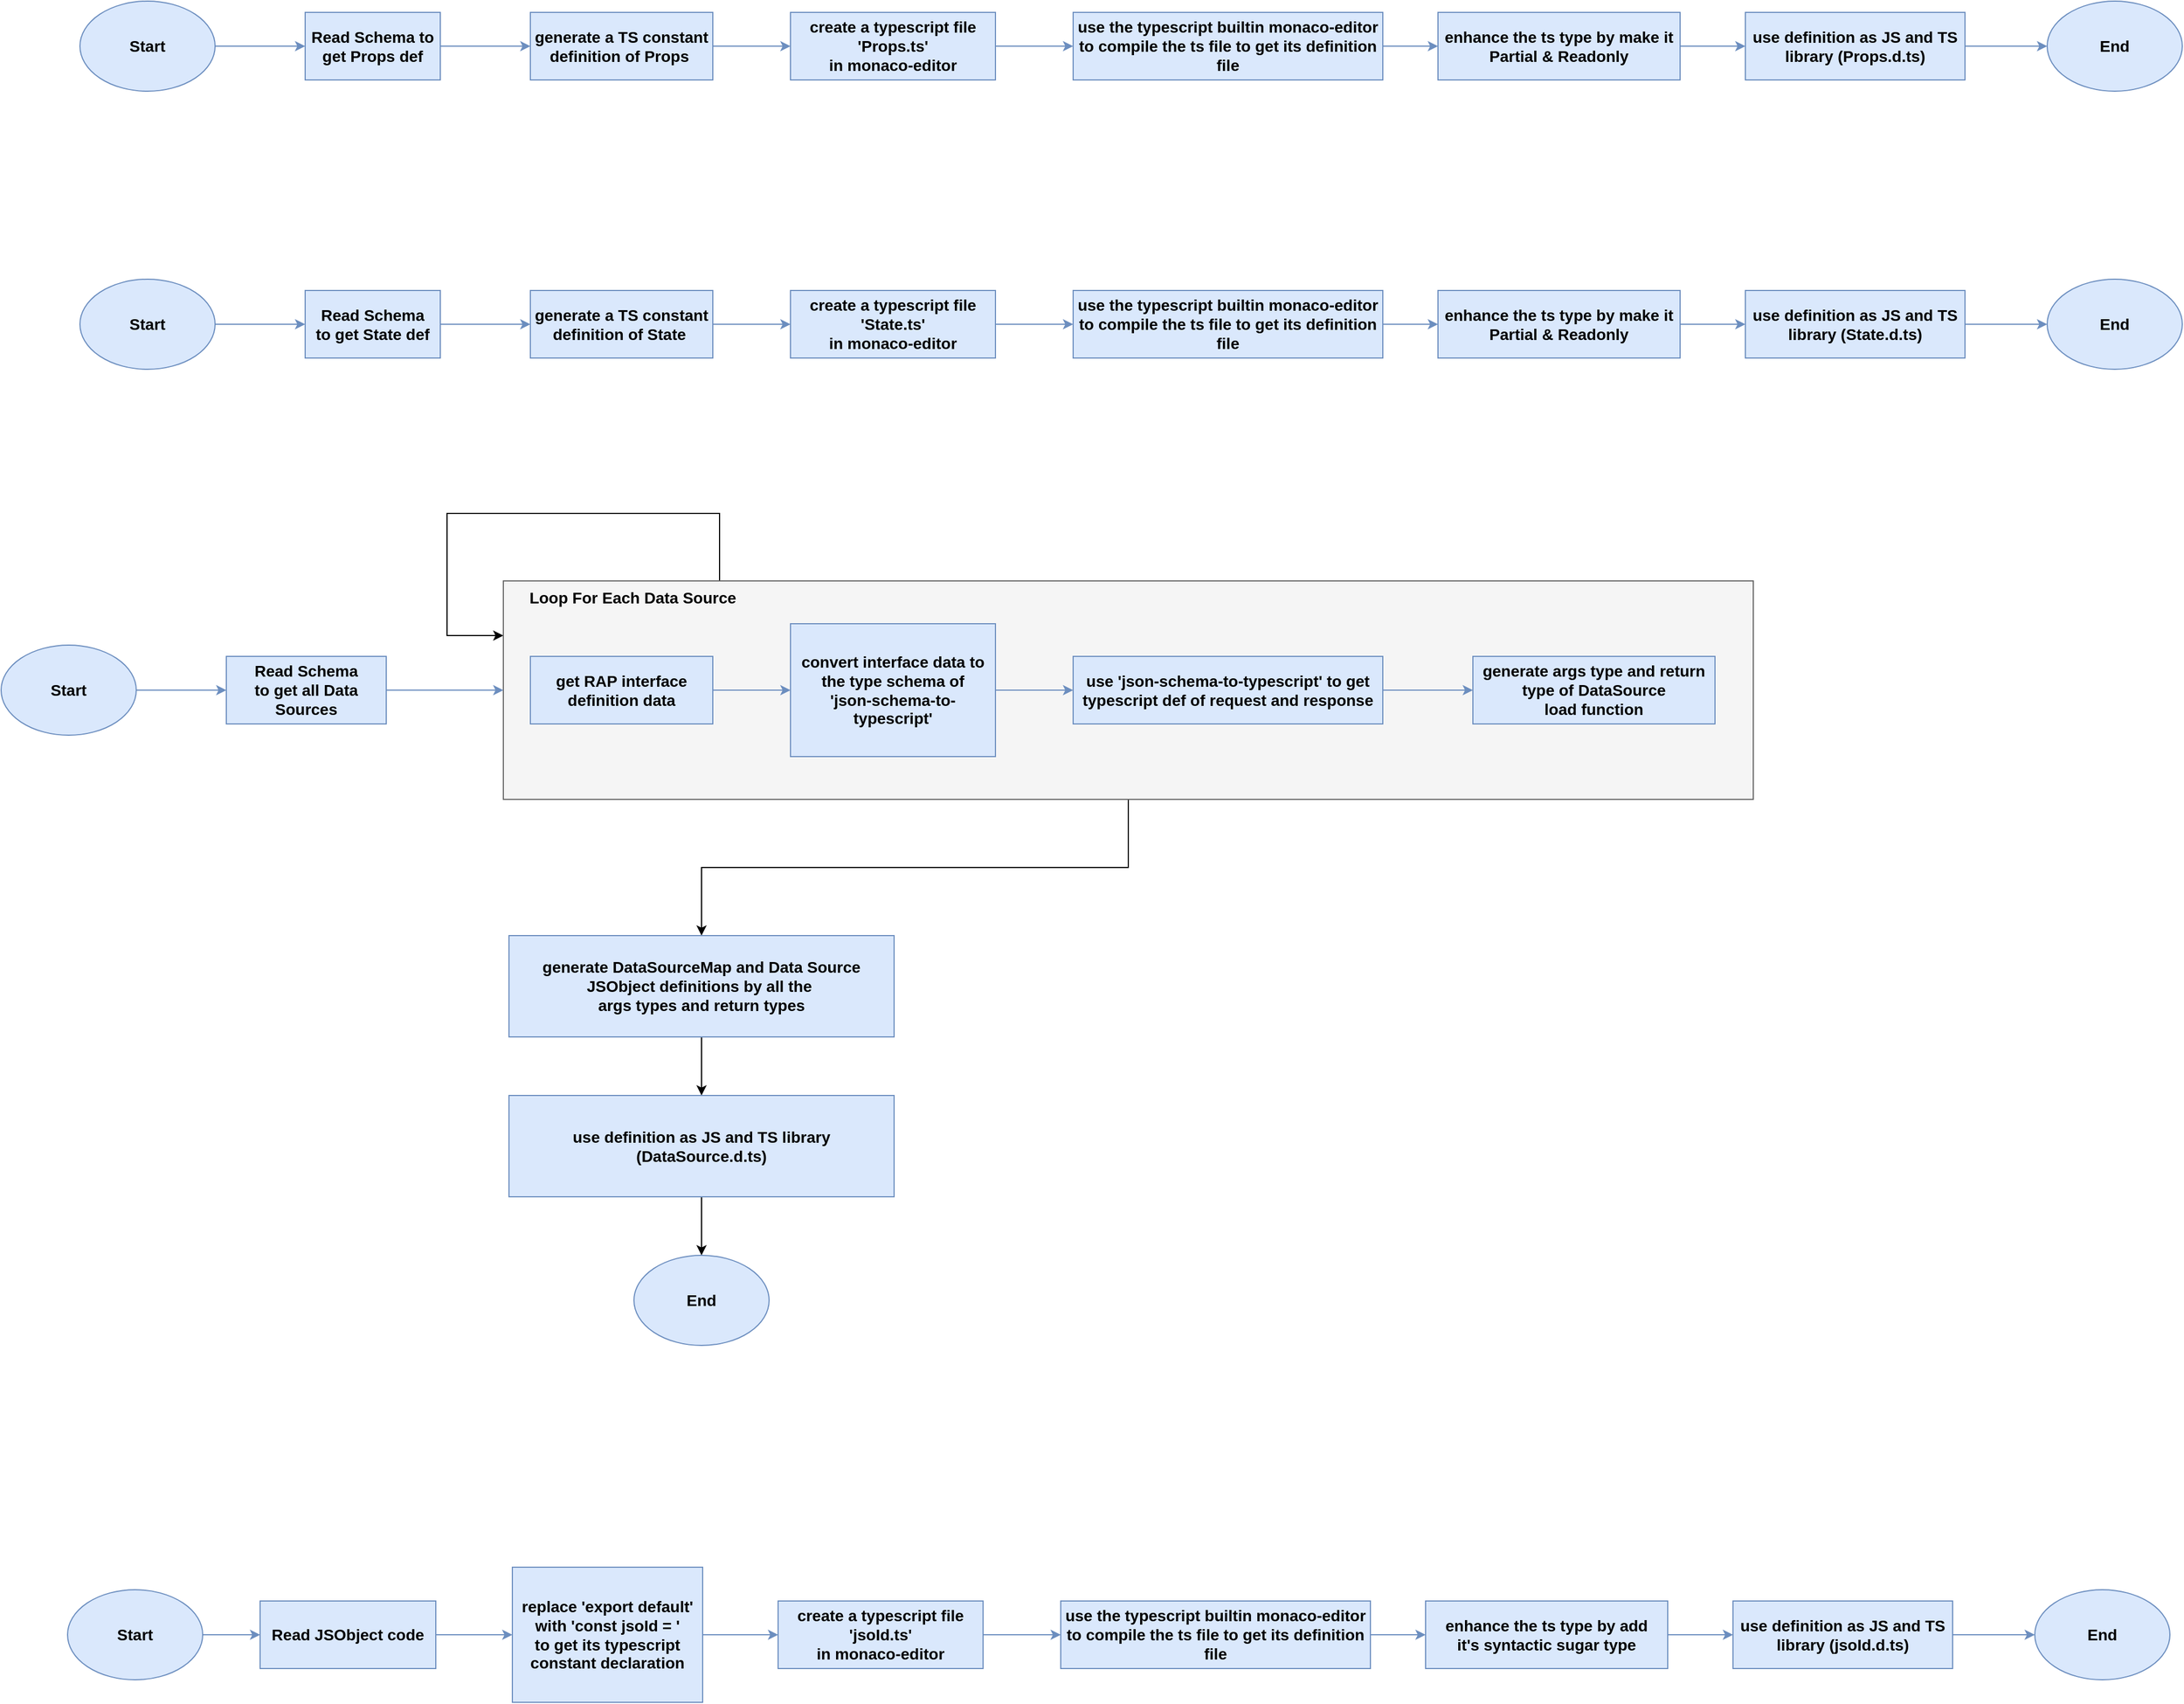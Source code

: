 <mxfile version="22.1.11" type="github">
  <diagram name="第 1 页" id="foYGR9R7QBZYM_IOSINY">
    <mxGraphModel dx="1660" dy="1055" grid="0" gridSize="10" guides="1" tooltips="1" connect="1" arrows="1" fold="1" page="0" pageScale="1" pageWidth="827" pageHeight="1169" math="0" shadow="0">
      <root>
        <mxCell id="0" />
        <mxCell id="1" parent="0" />
        <mxCell id="4FnhvvI2vXlfCGd2GcOM-49" style="edgeStyle=orthogonalEdgeStyle;rounded=0;orthogonalLoop=1;jettySize=auto;html=1;entryX=0;entryY=0.25;entryDx=0;entryDy=0;" edge="1" parent="1" source="4FnhvvI2vXlfCGd2GcOM-47" target="4FnhvvI2vXlfCGd2GcOM-47">
          <mxGeometry relative="1" as="geometry">
            <mxPoint x="1562" y="802" as="targetPoint" />
            <Array as="points">
              <mxPoint x="1069" y="744" />
              <mxPoint x="827" y="744" />
              <mxPoint x="827" y="853" />
            </Array>
          </mxGeometry>
        </mxCell>
        <mxCell id="4FnhvvI2vXlfCGd2GcOM-55" style="edgeStyle=orthogonalEdgeStyle;rounded=0;orthogonalLoop=1;jettySize=auto;html=1;" edge="1" parent="1" source="4FnhvvI2vXlfCGd2GcOM-47" target="4FnhvvI2vXlfCGd2GcOM-46">
          <mxGeometry relative="1" as="geometry" />
        </mxCell>
        <mxCell id="4FnhvvI2vXlfCGd2GcOM-47" value="" style="rounded=0;whiteSpace=wrap;html=1;fillColor=#f5f5f5;fontColor=#333333;strokeColor=#666666;" vertex="1" parent="1">
          <mxGeometry x="877" y="804" width="1110" height="194" as="geometry" />
        </mxCell>
        <mxCell id="4FnhvvI2vXlfCGd2GcOM-3" value="" style="edgeStyle=orthogonalEdgeStyle;rounded=0;orthogonalLoop=1;jettySize=auto;html=1;fontSize=14;fillColor=#dae8fc;strokeColor=#6c8ebf;fontStyle=1" edge="1" parent="1" source="4FnhvvI2vXlfCGd2GcOM-1" target="4FnhvvI2vXlfCGd2GcOM-2">
          <mxGeometry relative="1" as="geometry" />
        </mxCell>
        <mxCell id="4FnhvvI2vXlfCGd2GcOM-1" value="Start" style="ellipse;whiteSpace=wrap;html=1;fontSize=14;fillColor=#dae8fc;strokeColor=#6c8ebf;fontStyle=1" vertex="1" parent="1">
          <mxGeometry x="501" y="289" width="120" height="80" as="geometry" />
        </mxCell>
        <mxCell id="4FnhvvI2vXlfCGd2GcOM-5" value="" style="edgeStyle=orthogonalEdgeStyle;rounded=0;orthogonalLoop=1;jettySize=auto;html=1;fontSize=14;fillColor=#dae8fc;strokeColor=#6c8ebf;fontStyle=1" edge="1" parent="1" source="4FnhvvI2vXlfCGd2GcOM-2" target="4FnhvvI2vXlfCGd2GcOM-4">
          <mxGeometry relative="1" as="geometry" />
        </mxCell>
        <mxCell id="4FnhvvI2vXlfCGd2GcOM-2" value="Read Schema to get Props def" style="whiteSpace=wrap;html=1;fontSize=14;fillColor=#dae8fc;strokeColor=#6c8ebf;fontStyle=1" vertex="1" parent="1">
          <mxGeometry x="701" y="299" width="120" height="60" as="geometry" />
        </mxCell>
        <mxCell id="4FnhvvI2vXlfCGd2GcOM-10" style="edgeStyle=orthogonalEdgeStyle;rounded=0;orthogonalLoop=1;jettySize=auto;html=1;fontSize=14;fillColor=#dae8fc;strokeColor=#6c8ebf;fontStyle=1" edge="1" parent="1" source="4FnhvvI2vXlfCGd2GcOM-4" target="4FnhvvI2vXlfCGd2GcOM-9">
          <mxGeometry relative="1" as="geometry" />
        </mxCell>
        <mxCell id="4FnhvvI2vXlfCGd2GcOM-4" value="generate a TS constant definition of Props&amp;nbsp;" style="whiteSpace=wrap;html=1;fontSize=14;fillColor=#dae8fc;strokeColor=#6c8ebf;fontStyle=1" vertex="1" parent="1">
          <mxGeometry x="901" y="299" width="162" height="60" as="geometry" />
        </mxCell>
        <mxCell id="4FnhvvI2vXlfCGd2GcOM-13" value="" style="edgeStyle=orthogonalEdgeStyle;rounded=0;orthogonalLoop=1;jettySize=auto;html=1;fontSize=14;fillColor=#dae8fc;strokeColor=#6c8ebf;fontStyle=1" edge="1" parent="1" source="4FnhvvI2vXlfCGd2GcOM-6" target="4FnhvvI2vXlfCGd2GcOM-12">
          <mxGeometry relative="1" as="geometry" />
        </mxCell>
        <mxCell id="4FnhvvI2vXlfCGd2GcOM-6" value="use the typescript builtin monaco-editor to compile the ts file to get its definition file" style="whiteSpace=wrap;html=1;fontSize=14;fillColor=#dae8fc;strokeColor=#6c8ebf;fontStyle=1" vertex="1" parent="1">
          <mxGeometry x="1383" y="299" width="275" height="60" as="geometry" />
        </mxCell>
        <mxCell id="4FnhvvI2vXlfCGd2GcOM-11" style="edgeStyle=orthogonalEdgeStyle;rounded=0;orthogonalLoop=1;jettySize=auto;html=1;fontSize=14;fillColor=#dae8fc;strokeColor=#6c8ebf;fontStyle=1" edge="1" parent="1" source="4FnhvvI2vXlfCGd2GcOM-9" target="4FnhvvI2vXlfCGd2GcOM-6">
          <mxGeometry relative="1" as="geometry" />
        </mxCell>
        <mxCell id="4FnhvvI2vXlfCGd2GcOM-9" value="create a typescript file&lt;br&gt;&#39;Props.ts&#39;&lt;br&gt;in monaco-editor" style="whiteSpace=wrap;html=1;fontSize=14;fillColor=#dae8fc;strokeColor=#6c8ebf;fontStyle=1" vertex="1" parent="1">
          <mxGeometry x="1132" y="299" width="182" height="60" as="geometry" />
        </mxCell>
        <mxCell id="4FnhvvI2vXlfCGd2GcOM-15" value="" style="edgeStyle=orthogonalEdgeStyle;rounded=0;orthogonalLoop=1;jettySize=auto;html=1;fontSize=14;fillColor=#dae8fc;strokeColor=#6c8ebf;fontStyle=1" edge="1" parent="1" source="4FnhvvI2vXlfCGd2GcOM-12" target="4FnhvvI2vXlfCGd2GcOM-14">
          <mxGeometry relative="1" as="geometry" />
        </mxCell>
        <mxCell id="4FnhvvI2vXlfCGd2GcOM-12" value="enhance the ts type by make it Partial &amp;amp; Readonly" style="whiteSpace=wrap;html=1;fontSize=14;fillColor=#dae8fc;strokeColor=#6c8ebf;fontStyle=1" vertex="1" parent="1">
          <mxGeometry x="1707" y="299" width="215" height="60" as="geometry" />
        </mxCell>
        <mxCell id="4FnhvvI2vXlfCGd2GcOM-17" style="edgeStyle=orthogonalEdgeStyle;rounded=0;orthogonalLoop=1;jettySize=auto;html=1;fontSize=14;fillColor=#dae8fc;strokeColor=#6c8ebf;fontStyle=1" edge="1" parent="1" source="4FnhvvI2vXlfCGd2GcOM-14" target="4FnhvvI2vXlfCGd2GcOM-16">
          <mxGeometry relative="1" as="geometry" />
        </mxCell>
        <mxCell id="4FnhvvI2vXlfCGd2GcOM-14" value="use definition as JS and TS library (Props.d.ts)" style="whiteSpace=wrap;html=1;fontSize=14;fillColor=#dae8fc;strokeColor=#6c8ebf;fontStyle=1" vertex="1" parent="1">
          <mxGeometry x="1980" y="299" width="195" height="60" as="geometry" />
        </mxCell>
        <mxCell id="4FnhvvI2vXlfCGd2GcOM-16" value="End" style="ellipse;whiteSpace=wrap;html=1;fontSize=14;fillColor=#dae8fc;strokeColor=#6c8ebf;fontStyle=1" vertex="1" parent="1">
          <mxGeometry x="2248" y="289" width="120" height="80" as="geometry" />
        </mxCell>
        <mxCell id="4FnhvvI2vXlfCGd2GcOM-18" value="" style="edgeStyle=orthogonalEdgeStyle;rounded=0;orthogonalLoop=1;jettySize=auto;html=1;fontSize=14;fillColor=#dae8fc;strokeColor=#6c8ebf;fontStyle=1" edge="1" parent="1" source="4FnhvvI2vXlfCGd2GcOM-19" target="4FnhvvI2vXlfCGd2GcOM-21">
          <mxGeometry relative="1" as="geometry" />
        </mxCell>
        <mxCell id="4FnhvvI2vXlfCGd2GcOM-19" value="Start" style="ellipse;whiteSpace=wrap;html=1;fontSize=14;fillColor=#dae8fc;strokeColor=#6c8ebf;fontStyle=1" vertex="1" parent="1">
          <mxGeometry x="501" y="536" width="120" height="80" as="geometry" />
        </mxCell>
        <mxCell id="4FnhvvI2vXlfCGd2GcOM-20" value="" style="edgeStyle=orthogonalEdgeStyle;rounded=0;orthogonalLoop=1;jettySize=auto;html=1;fontSize=14;fillColor=#dae8fc;strokeColor=#6c8ebf;fontStyle=1" edge="1" parent="1" source="4FnhvvI2vXlfCGd2GcOM-21" target="4FnhvvI2vXlfCGd2GcOM-23">
          <mxGeometry relative="1" as="geometry" />
        </mxCell>
        <mxCell id="4FnhvvI2vXlfCGd2GcOM-21" value="Read Schema&lt;br&gt;to get State def" style="whiteSpace=wrap;html=1;fontSize=14;fillColor=#dae8fc;strokeColor=#6c8ebf;fontStyle=1" vertex="1" parent="1">
          <mxGeometry x="701" y="546" width="120" height="60" as="geometry" />
        </mxCell>
        <mxCell id="4FnhvvI2vXlfCGd2GcOM-22" style="edgeStyle=orthogonalEdgeStyle;rounded=0;orthogonalLoop=1;jettySize=auto;html=1;fontSize=14;fillColor=#dae8fc;strokeColor=#6c8ebf;fontStyle=1" edge="1" parent="1" source="4FnhvvI2vXlfCGd2GcOM-23" target="4FnhvvI2vXlfCGd2GcOM-27">
          <mxGeometry relative="1" as="geometry" />
        </mxCell>
        <mxCell id="4FnhvvI2vXlfCGd2GcOM-23" value="generate a TS constant definition of State&amp;nbsp;" style="whiteSpace=wrap;html=1;fontSize=14;fillColor=#dae8fc;strokeColor=#6c8ebf;fontStyle=1" vertex="1" parent="1">
          <mxGeometry x="901" y="546" width="162" height="60" as="geometry" />
        </mxCell>
        <mxCell id="4FnhvvI2vXlfCGd2GcOM-24" value="" style="edgeStyle=orthogonalEdgeStyle;rounded=0;orthogonalLoop=1;jettySize=auto;html=1;fontSize=14;fillColor=#dae8fc;strokeColor=#6c8ebf;fontStyle=1" edge="1" parent="1" source="4FnhvvI2vXlfCGd2GcOM-25" target="4FnhvvI2vXlfCGd2GcOM-29">
          <mxGeometry relative="1" as="geometry" />
        </mxCell>
        <mxCell id="4FnhvvI2vXlfCGd2GcOM-25" value="use the typescript builtin monaco-editor to compile the ts file to get its definition file" style="whiteSpace=wrap;html=1;fontSize=14;fillColor=#dae8fc;strokeColor=#6c8ebf;fontStyle=1" vertex="1" parent="1">
          <mxGeometry x="1383" y="546" width="275" height="60" as="geometry" />
        </mxCell>
        <mxCell id="4FnhvvI2vXlfCGd2GcOM-26" style="edgeStyle=orthogonalEdgeStyle;rounded=0;orthogonalLoop=1;jettySize=auto;html=1;fontSize=14;fillColor=#dae8fc;strokeColor=#6c8ebf;fontStyle=1" edge="1" parent="1" source="4FnhvvI2vXlfCGd2GcOM-27" target="4FnhvvI2vXlfCGd2GcOM-25">
          <mxGeometry relative="1" as="geometry" />
        </mxCell>
        <mxCell id="4FnhvvI2vXlfCGd2GcOM-27" value="create a typescript file&lt;br&gt;&#39;State.ts&#39;&lt;br&gt;in monaco-editor" style="whiteSpace=wrap;html=1;fontSize=14;fillColor=#dae8fc;strokeColor=#6c8ebf;fontStyle=1" vertex="1" parent="1">
          <mxGeometry x="1132" y="546" width="182" height="60" as="geometry" />
        </mxCell>
        <mxCell id="4FnhvvI2vXlfCGd2GcOM-28" value="" style="edgeStyle=orthogonalEdgeStyle;rounded=0;orthogonalLoop=1;jettySize=auto;html=1;fontSize=14;fillColor=#dae8fc;strokeColor=#6c8ebf;fontStyle=1" edge="1" parent="1" source="4FnhvvI2vXlfCGd2GcOM-29" target="4FnhvvI2vXlfCGd2GcOM-31">
          <mxGeometry relative="1" as="geometry" />
        </mxCell>
        <mxCell id="4FnhvvI2vXlfCGd2GcOM-29" value="enhance the ts type by make it Partial &amp;amp; Readonly" style="whiteSpace=wrap;html=1;fontSize=14;fillColor=#dae8fc;strokeColor=#6c8ebf;fontStyle=1" vertex="1" parent="1">
          <mxGeometry x="1707" y="546" width="215" height="60" as="geometry" />
        </mxCell>
        <mxCell id="4FnhvvI2vXlfCGd2GcOM-30" style="edgeStyle=orthogonalEdgeStyle;rounded=0;orthogonalLoop=1;jettySize=auto;html=1;fontSize=14;fillColor=#dae8fc;strokeColor=#6c8ebf;fontStyle=1" edge="1" parent="1" source="4FnhvvI2vXlfCGd2GcOM-31" target="4FnhvvI2vXlfCGd2GcOM-32">
          <mxGeometry relative="1" as="geometry" />
        </mxCell>
        <mxCell id="4FnhvvI2vXlfCGd2GcOM-31" value="use definition as JS and TS library (State.d.ts)" style="whiteSpace=wrap;html=1;fontSize=14;fillColor=#dae8fc;strokeColor=#6c8ebf;fontStyle=1" vertex="1" parent="1">
          <mxGeometry x="1980" y="546" width="195" height="60" as="geometry" />
        </mxCell>
        <mxCell id="4FnhvvI2vXlfCGd2GcOM-32" value="End" style="ellipse;whiteSpace=wrap;html=1;fontSize=14;fillColor=#dae8fc;strokeColor=#6c8ebf;fontStyle=1" vertex="1" parent="1">
          <mxGeometry x="2248" y="536" width="120" height="80" as="geometry" />
        </mxCell>
        <mxCell id="4FnhvvI2vXlfCGd2GcOM-33" value="" style="edgeStyle=orthogonalEdgeStyle;rounded=0;orthogonalLoop=1;jettySize=auto;html=1;fontSize=14;fillColor=#dae8fc;strokeColor=#6c8ebf;fontStyle=1" edge="1" parent="1" source="4FnhvvI2vXlfCGd2GcOM-34" target="4FnhvvI2vXlfCGd2GcOM-36">
          <mxGeometry relative="1" as="geometry" />
        </mxCell>
        <mxCell id="4FnhvvI2vXlfCGd2GcOM-34" value="Start" style="ellipse;whiteSpace=wrap;html=1;fontSize=14;fillColor=#dae8fc;strokeColor=#6c8ebf;fontStyle=1" vertex="1" parent="1">
          <mxGeometry x="431" y="861" width="120" height="80" as="geometry" />
        </mxCell>
        <mxCell id="4FnhvvI2vXlfCGd2GcOM-35" value="" style="edgeStyle=orthogonalEdgeStyle;rounded=0;orthogonalLoop=1;jettySize=auto;html=1;fontSize=14;fillColor=#dae8fc;strokeColor=#6c8ebf;fontStyle=1;entryX=0;entryY=0.5;entryDx=0;entryDy=0;" edge="1" parent="1" source="4FnhvvI2vXlfCGd2GcOM-36" target="4FnhvvI2vXlfCGd2GcOM-47">
          <mxGeometry relative="1" as="geometry">
            <mxPoint x="867" y="903" as="targetPoint" />
          </mxGeometry>
        </mxCell>
        <mxCell id="4FnhvvI2vXlfCGd2GcOM-36" value="Read Schema&lt;br&gt;to get all Data Sources" style="whiteSpace=wrap;html=1;fontSize=14;fillColor=#dae8fc;strokeColor=#6c8ebf;fontStyle=1" vertex="1" parent="1">
          <mxGeometry x="631" y="871" width="142" height="60" as="geometry" />
        </mxCell>
        <mxCell id="4FnhvvI2vXlfCGd2GcOM-37" style="edgeStyle=orthogonalEdgeStyle;rounded=0;orthogonalLoop=1;jettySize=auto;html=1;fontSize=14;fillColor=#dae8fc;strokeColor=#6c8ebf;fontStyle=1" edge="1" parent="1" source="4FnhvvI2vXlfCGd2GcOM-38" target="4FnhvvI2vXlfCGd2GcOM-42">
          <mxGeometry relative="1" as="geometry" />
        </mxCell>
        <mxCell id="4FnhvvI2vXlfCGd2GcOM-38" value="get RAP interface definition data" style="whiteSpace=wrap;html=1;fontSize=14;fillColor=#dae8fc;strokeColor=#6c8ebf;fontStyle=1" vertex="1" parent="1">
          <mxGeometry x="901" y="871" width="162" height="60" as="geometry" />
        </mxCell>
        <mxCell id="4FnhvvI2vXlfCGd2GcOM-39" value="" style="edgeStyle=orthogonalEdgeStyle;rounded=0;orthogonalLoop=1;jettySize=auto;html=1;fontSize=14;fillColor=#dae8fc;strokeColor=#6c8ebf;fontStyle=1" edge="1" parent="1" source="4FnhvvI2vXlfCGd2GcOM-40" target="4FnhvvI2vXlfCGd2GcOM-44">
          <mxGeometry relative="1" as="geometry" />
        </mxCell>
        <mxCell id="4FnhvvI2vXlfCGd2GcOM-40" value="use &#39;json-schema-to-typescript&#39; to get typescript def of request and response" style="whiteSpace=wrap;html=1;fontSize=14;fillColor=#dae8fc;strokeColor=#6c8ebf;fontStyle=1" vertex="1" parent="1">
          <mxGeometry x="1383" y="871" width="275" height="60" as="geometry" />
        </mxCell>
        <mxCell id="4FnhvvI2vXlfCGd2GcOM-41" style="edgeStyle=orthogonalEdgeStyle;rounded=0;orthogonalLoop=1;jettySize=auto;html=1;fontSize=14;fillColor=#dae8fc;strokeColor=#6c8ebf;fontStyle=1" edge="1" parent="1" source="4FnhvvI2vXlfCGd2GcOM-42" target="4FnhvvI2vXlfCGd2GcOM-40">
          <mxGeometry relative="1" as="geometry" />
        </mxCell>
        <mxCell id="4FnhvvI2vXlfCGd2GcOM-42" value="convert interface data to the type schema of &lt;br&gt;&#39;json-schema-to-typescript&#39;" style="whiteSpace=wrap;html=1;fontSize=14;fillColor=#dae8fc;strokeColor=#6c8ebf;fontStyle=1" vertex="1" parent="1">
          <mxGeometry x="1132" y="842" width="182" height="118" as="geometry" />
        </mxCell>
        <mxCell id="4FnhvvI2vXlfCGd2GcOM-44" value="generate args type and return type of DataSource &lt;br&gt;load function" style="whiteSpace=wrap;html=1;fontSize=14;fillColor=#dae8fc;strokeColor=#6c8ebf;fontStyle=1" vertex="1" parent="1">
          <mxGeometry x="1738" y="871" width="215" height="60" as="geometry" />
        </mxCell>
        <mxCell id="4FnhvvI2vXlfCGd2GcOM-51" value="" style="edgeStyle=orthogonalEdgeStyle;rounded=0;orthogonalLoop=1;jettySize=auto;html=1;" edge="1" parent="1" source="4FnhvvI2vXlfCGd2GcOM-46" target="4FnhvvI2vXlfCGd2GcOM-50">
          <mxGeometry relative="1" as="geometry" />
        </mxCell>
        <mxCell id="4FnhvvI2vXlfCGd2GcOM-46" value="generate DataSourceMap and Data Source JSObject definitions by all the&amp;nbsp; &lt;br&gt;args types and return types" style="whiteSpace=wrap;html=1;fontSize=14;fillColor=#dae8fc;strokeColor=#6c8ebf;fontStyle=1" vertex="1" parent="1">
          <mxGeometry x="882" y="1119" width="342" height="90" as="geometry" />
        </mxCell>
        <mxCell id="4FnhvvI2vXlfCGd2GcOM-48" value="&lt;font style=&quot;font-size: 14px;&quot;&gt;&lt;b&gt;Loop For Each Data Source&lt;/b&gt;&lt;/font&gt;" style="text;strokeColor=none;align=center;fillColor=none;html=1;verticalAlign=middle;whiteSpace=wrap;rounded=0;" vertex="1" parent="1">
          <mxGeometry x="877" y="804" width="230" height="30" as="geometry" />
        </mxCell>
        <mxCell id="4FnhvvI2vXlfCGd2GcOM-54" style="edgeStyle=orthogonalEdgeStyle;rounded=0;orthogonalLoop=1;jettySize=auto;html=1;" edge="1" parent="1" source="4FnhvvI2vXlfCGd2GcOM-50" target="4FnhvvI2vXlfCGd2GcOM-53">
          <mxGeometry relative="1" as="geometry" />
        </mxCell>
        <mxCell id="4FnhvvI2vXlfCGd2GcOM-50" value="use definition as JS and TS library (DataSource.d.ts)" style="whiteSpace=wrap;html=1;fontSize=14;fillColor=#dae8fc;strokeColor=#6c8ebf;fontStyle=1" vertex="1" parent="1">
          <mxGeometry x="882" y="1261" width="342" height="90" as="geometry" />
        </mxCell>
        <mxCell id="4FnhvvI2vXlfCGd2GcOM-53" value="End" style="ellipse;whiteSpace=wrap;html=1;fontSize=14;fillColor=#dae8fc;strokeColor=#6c8ebf;fontStyle=1" vertex="1" parent="1">
          <mxGeometry x="993" y="1403" width="120" height="80" as="geometry" />
        </mxCell>
        <mxCell id="4FnhvvI2vXlfCGd2GcOM-57" value="" style="edgeStyle=orthogonalEdgeStyle;rounded=0;orthogonalLoop=1;jettySize=auto;html=1;fontSize=14;fillColor=#dae8fc;strokeColor=#6c8ebf;fontStyle=1" edge="1" parent="1" source="4FnhvvI2vXlfCGd2GcOM-58" target="4FnhvvI2vXlfCGd2GcOM-60">
          <mxGeometry relative="1" as="geometry" />
        </mxCell>
        <mxCell id="4FnhvvI2vXlfCGd2GcOM-58" value="Start" style="ellipse;whiteSpace=wrap;html=1;fontSize=14;fillColor=#dae8fc;strokeColor=#6c8ebf;fontStyle=1" vertex="1" parent="1">
          <mxGeometry x="490" y="1700" width="120" height="80" as="geometry" />
        </mxCell>
        <mxCell id="4FnhvvI2vXlfCGd2GcOM-59" value="" style="edgeStyle=orthogonalEdgeStyle;rounded=0;orthogonalLoop=1;jettySize=auto;html=1;fontSize=14;fillColor=#dae8fc;strokeColor=#6c8ebf;fontStyle=1" edge="1" parent="1" source="4FnhvvI2vXlfCGd2GcOM-60" target="4FnhvvI2vXlfCGd2GcOM-62">
          <mxGeometry relative="1" as="geometry" />
        </mxCell>
        <mxCell id="4FnhvvI2vXlfCGd2GcOM-60" value="Read JSObject code" style="whiteSpace=wrap;html=1;fontSize=14;fillColor=#dae8fc;strokeColor=#6c8ebf;fontStyle=1" vertex="1" parent="1">
          <mxGeometry x="661" y="1710" width="156" height="60" as="geometry" />
        </mxCell>
        <mxCell id="4FnhvvI2vXlfCGd2GcOM-61" style="edgeStyle=orthogonalEdgeStyle;rounded=0;orthogonalLoop=1;jettySize=auto;html=1;fontSize=14;fillColor=#dae8fc;strokeColor=#6c8ebf;fontStyle=1" edge="1" parent="1" source="4FnhvvI2vXlfCGd2GcOM-62" target="4FnhvvI2vXlfCGd2GcOM-66">
          <mxGeometry relative="1" as="geometry" />
        </mxCell>
        <mxCell id="4FnhvvI2vXlfCGd2GcOM-62" value="replace &#39;export default&#39; with &#39;const jsoId = &#39;&lt;br&gt;to get its typescript constant declaration" style="whiteSpace=wrap;html=1;fontSize=14;fillColor=#dae8fc;strokeColor=#6c8ebf;fontStyle=1" vertex="1" parent="1">
          <mxGeometry x="885" y="1680" width="169" height="120" as="geometry" />
        </mxCell>
        <mxCell id="4FnhvvI2vXlfCGd2GcOM-63" value="" style="edgeStyle=orthogonalEdgeStyle;rounded=0;orthogonalLoop=1;jettySize=auto;html=1;fontSize=14;fillColor=#dae8fc;strokeColor=#6c8ebf;fontStyle=1" edge="1" parent="1" source="4FnhvvI2vXlfCGd2GcOM-64" target="4FnhvvI2vXlfCGd2GcOM-68">
          <mxGeometry relative="1" as="geometry" />
        </mxCell>
        <mxCell id="4FnhvvI2vXlfCGd2GcOM-64" value="use the typescript builtin monaco-editor to compile the ts file to get its definition file" style="whiteSpace=wrap;html=1;fontSize=14;fillColor=#dae8fc;strokeColor=#6c8ebf;fontStyle=1" vertex="1" parent="1">
          <mxGeometry x="1372" y="1710" width="275" height="60" as="geometry" />
        </mxCell>
        <mxCell id="4FnhvvI2vXlfCGd2GcOM-65" style="edgeStyle=orthogonalEdgeStyle;rounded=0;orthogonalLoop=1;jettySize=auto;html=1;fontSize=14;fillColor=#dae8fc;strokeColor=#6c8ebf;fontStyle=1" edge="1" parent="1" source="4FnhvvI2vXlfCGd2GcOM-66" target="4FnhvvI2vXlfCGd2GcOM-64">
          <mxGeometry relative="1" as="geometry" />
        </mxCell>
        <mxCell id="4FnhvvI2vXlfCGd2GcOM-66" value="create a typescript file&lt;br&gt;&#39;jsoId.ts&#39;&lt;br&gt;in monaco-editor" style="whiteSpace=wrap;html=1;fontSize=14;fillColor=#dae8fc;strokeColor=#6c8ebf;fontStyle=1" vertex="1" parent="1">
          <mxGeometry x="1121" y="1710" width="182" height="60" as="geometry" />
        </mxCell>
        <mxCell id="4FnhvvI2vXlfCGd2GcOM-67" value="" style="edgeStyle=orthogonalEdgeStyle;rounded=0;orthogonalLoop=1;jettySize=auto;html=1;fontSize=14;fillColor=#dae8fc;strokeColor=#6c8ebf;fontStyle=1" edge="1" parent="1" source="4FnhvvI2vXlfCGd2GcOM-68" target="4FnhvvI2vXlfCGd2GcOM-70">
          <mxGeometry relative="1" as="geometry" />
        </mxCell>
        <mxCell id="4FnhvvI2vXlfCGd2GcOM-68" value="enhance the ts type by add it&#39;s&amp;nbsp;syntactic sugar type" style="whiteSpace=wrap;html=1;fontSize=14;fillColor=#dae8fc;strokeColor=#6c8ebf;fontStyle=1" vertex="1" parent="1">
          <mxGeometry x="1696" y="1710" width="215" height="60" as="geometry" />
        </mxCell>
        <mxCell id="4FnhvvI2vXlfCGd2GcOM-69" style="edgeStyle=orthogonalEdgeStyle;rounded=0;orthogonalLoop=1;jettySize=auto;html=1;fontSize=14;fillColor=#dae8fc;strokeColor=#6c8ebf;fontStyle=1" edge="1" parent="1" source="4FnhvvI2vXlfCGd2GcOM-70" target="4FnhvvI2vXlfCGd2GcOM-71">
          <mxGeometry relative="1" as="geometry" />
        </mxCell>
        <mxCell id="4FnhvvI2vXlfCGd2GcOM-70" value="use definition as JS and TS library (jsoId.d.ts)" style="whiteSpace=wrap;html=1;fontSize=14;fillColor=#dae8fc;strokeColor=#6c8ebf;fontStyle=1" vertex="1" parent="1">
          <mxGeometry x="1969" y="1710" width="195" height="60" as="geometry" />
        </mxCell>
        <mxCell id="4FnhvvI2vXlfCGd2GcOM-71" value="End" style="ellipse;whiteSpace=wrap;html=1;fontSize=14;fillColor=#dae8fc;strokeColor=#6c8ebf;fontStyle=1" vertex="1" parent="1">
          <mxGeometry x="2237" y="1700" width="120" height="80" as="geometry" />
        </mxCell>
      </root>
    </mxGraphModel>
  </diagram>
</mxfile>
